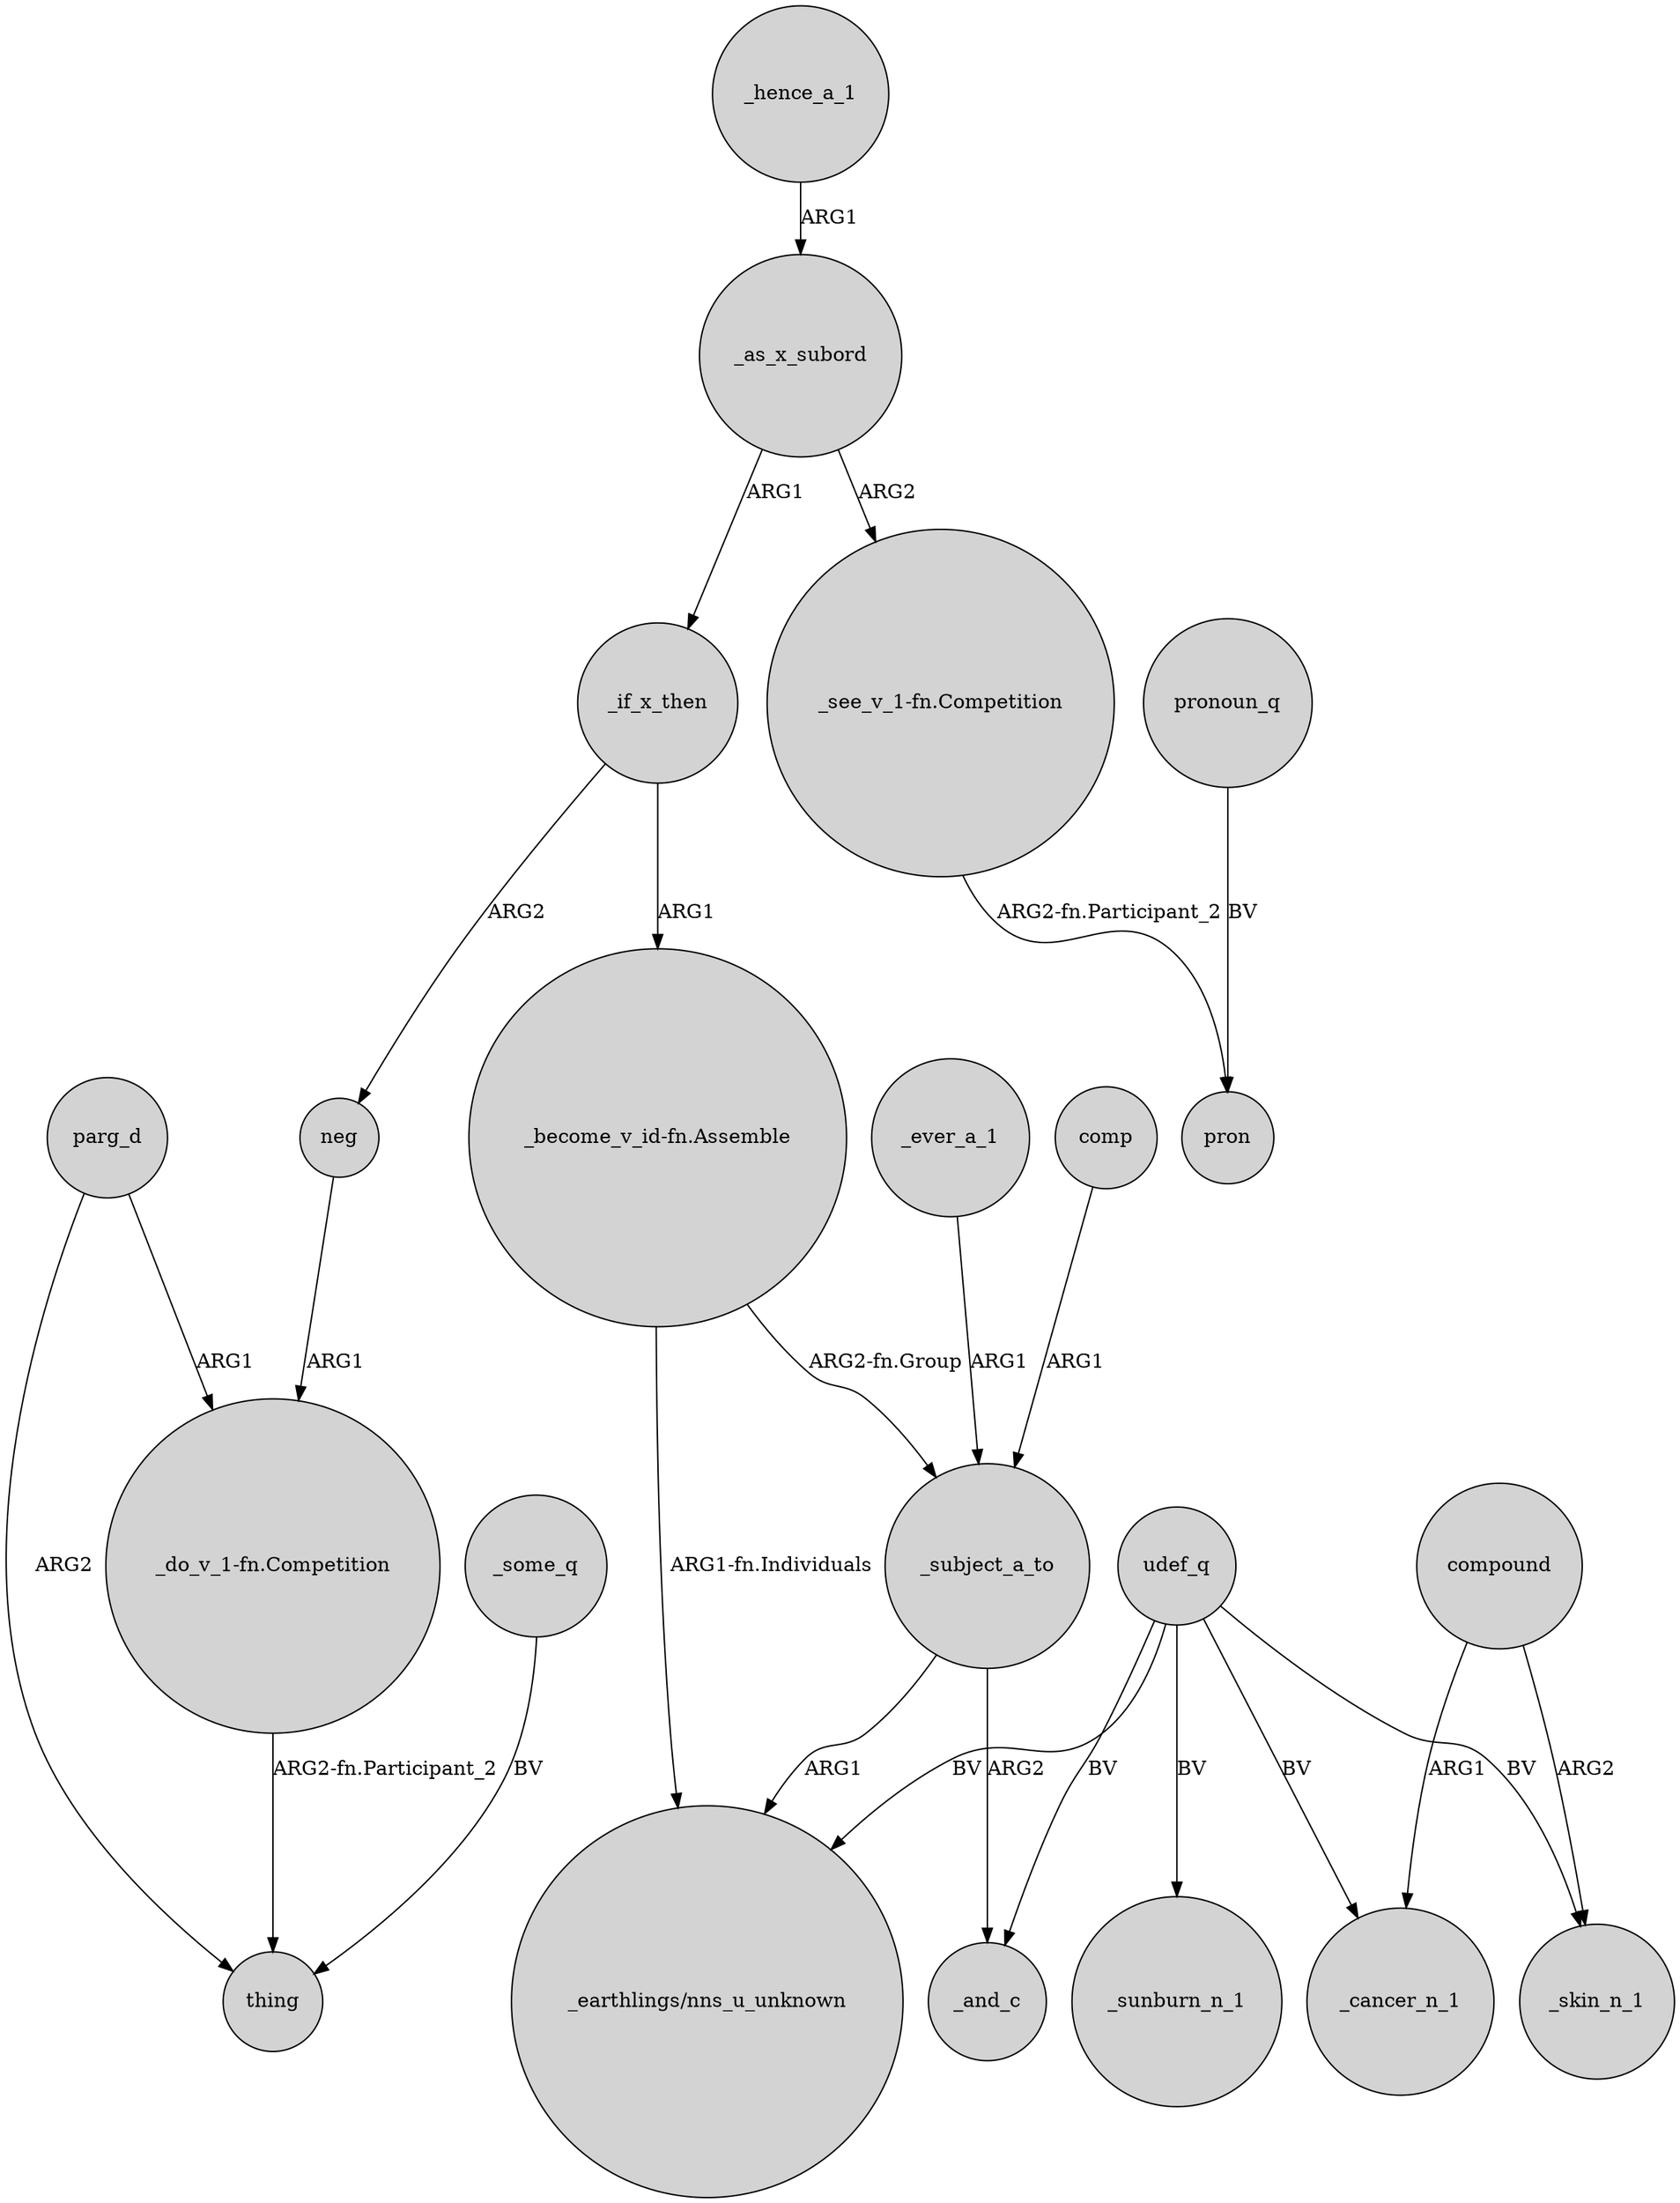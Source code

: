 digraph {
	node [shape=circle style=filled]
	_if_x_then -> neg [label=ARG2]
	_hence_a_1 -> _as_x_subord [label=ARG1]
	_as_x_subord -> _if_x_then [label=ARG1]
	udef_q -> _sunburn_n_1 [label=BV]
	"_see_v_1-fn.Competition" -> pron [label="ARG2-fn.Participant_2"]
	_subject_a_to -> _and_c [label=ARG2]
	udef_q -> _and_c [label=BV]
	_some_q -> thing [label=BV]
	parg_d -> thing [label=ARG2]
	pronoun_q -> pron [label=BV]
	udef_q -> "_earthlings/nns_u_unknown" [label=BV]
	comp -> _subject_a_to [label=ARG1]
	_as_x_subord -> "_see_v_1-fn.Competition" [label=ARG2]
	"_do_v_1-fn.Competition" -> thing [label="ARG2-fn.Participant_2"]
	_subject_a_to -> "_earthlings/nns_u_unknown" [label=ARG1]
	"_become_v_id-fn.Assemble" -> _subject_a_to [label="ARG2-fn.Group"]
	neg -> "_do_v_1-fn.Competition" [label=ARG1]
	compound -> _skin_n_1 [label=ARG2]
	_ever_a_1 -> _subject_a_to [label=ARG1]
	compound -> _cancer_n_1 [label=ARG1]
	_if_x_then -> "_become_v_id-fn.Assemble" [label=ARG1]
	"_become_v_id-fn.Assemble" -> "_earthlings/nns_u_unknown" [label="ARG1-fn.Individuals"]
	parg_d -> "_do_v_1-fn.Competition" [label=ARG1]
	udef_q -> _cancer_n_1 [label=BV]
	udef_q -> _skin_n_1 [label=BV]
}

